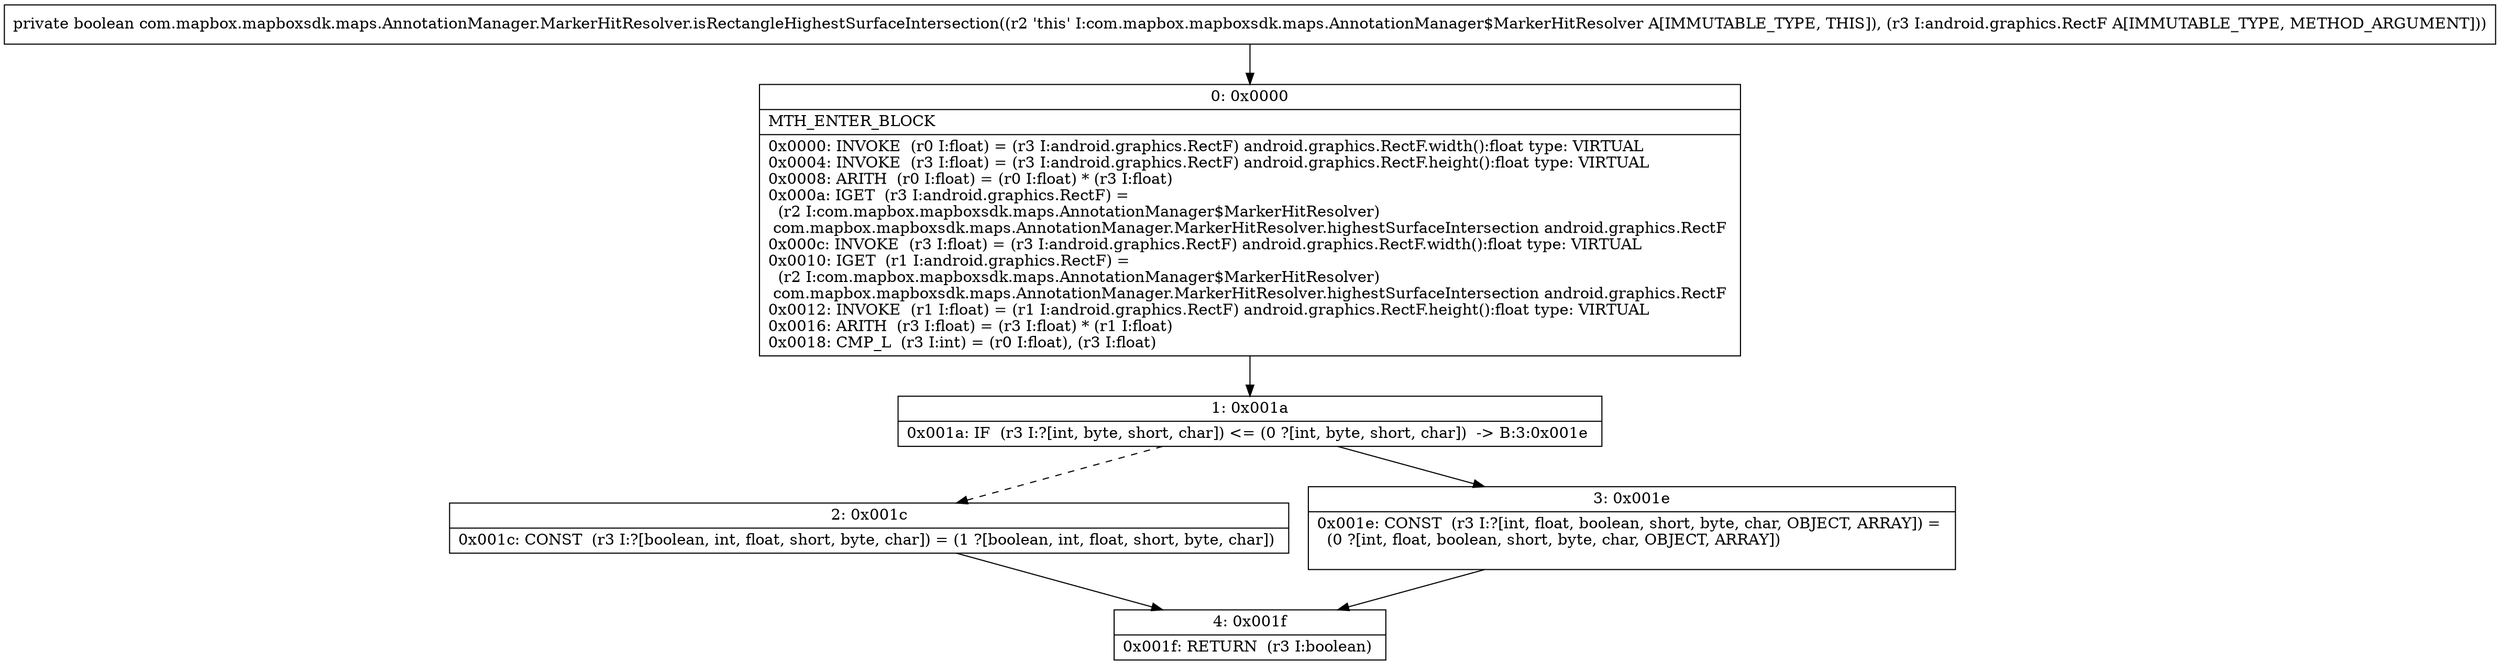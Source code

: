 digraph "CFG forcom.mapbox.mapboxsdk.maps.AnnotationManager.MarkerHitResolver.isRectangleHighestSurfaceIntersection(Landroid\/graphics\/RectF;)Z" {
Node_0 [shape=record,label="{0\:\ 0x0000|MTH_ENTER_BLOCK\l|0x0000: INVOKE  (r0 I:float) = (r3 I:android.graphics.RectF) android.graphics.RectF.width():float type: VIRTUAL \l0x0004: INVOKE  (r3 I:float) = (r3 I:android.graphics.RectF) android.graphics.RectF.height():float type: VIRTUAL \l0x0008: ARITH  (r0 I:float) = (r0 I:float) * (r3 I:float) \l0x000a: IGET  (r3 I:android.graphics.RectF) = \l  (r2 I:com.mapbox.mapboxsdk.maps.AnnotationManager$MarkerHitResolver)\l com.mapbox.mapboxsdk.maps.AnnotationManager.MarkerHitResolver.highestSurfaceIntersection android.graphics.RectF \l0x000c: INVOKE  (r3 I:float) = (r3 I:android.graphics.RectF) android.graphics.RectF.width():float type: VIRTUAL \l0x0010: IGET  (r1 I:android.graphics.RectF) = \l  (r2 I:com.mapbox.mapboxsdk.maps.AnnotationManager$MarkerHitResolver)\l com.mapbox.mapboxsdk.maps.AnnotationManager.MarkerHitResolver.highestSurfaceIntersection android.graphics.RectF \l0x0012: INVOKE  (r1 I:float) = (r1 I:android.graphics.RectF) android.graphics.RectF.height():float type: VIRTUAL \l0x0016: ARITH  (r3 I:float) = (r3 I:float) * (r1 I:float) \l0x0018: CMP_L  (r3 I:int) = (r0 I:float), (r3 I:float) \l}"];
Node_1 [shape=record,label="{1\:\ 0x001a|0x001a: IF  (r3 I:?[int, byte, short, char]) \<= (0 ?[int, byte, short, char])  \-\> B:3:0x001e \l}"];
Node_2 [shape=record,label="{2\:\ 0x001c|0x001c: CONST  (r3 I:?[boolean, int, float, short, byte, char]) = (1 ?[boolean, int, float, short, byte, char]) \l}"];
Node_3 [shape=record,label="{3\:\ 0x001e|0x001e: CONST  (r3 I:?[int, float, boolean, short, byte, char, OBJECT, ARRAY]) = \l  (0 ?[int, float, boolean, short, byte, char, OBJECT, ARRAY])\l \l}"];
Node_4 [shape=record,label="{4\:\ 0x001f|0x001f: RETURN  (r3 I:boolean) \l}"];
MethodNode[shape=record,label="{private boolean com.mapbox.mapboxsdk.maps.AnnotationManager.MarkerHitResolver.isRectangleHighestSurfaceIntersection((r2 'this' I:com.mapbox.mapboxsdk.maps.AnnotationManager$MarkerHitResolver A[IMMUTABLE_TYPE, THIS]), (r3 I:android.graphics.RectF A[IMMUTABLE_TYPE, METHOD_ARGUMENT])) }"];
MethodNode -> Node_0;
Node_0 -> Node_1;
Node_1 -> Node_2[style=dashed];
Node_1 -> Node_3;
Node_2 -> Node_4;
Node_3 -> Node_4;
}

